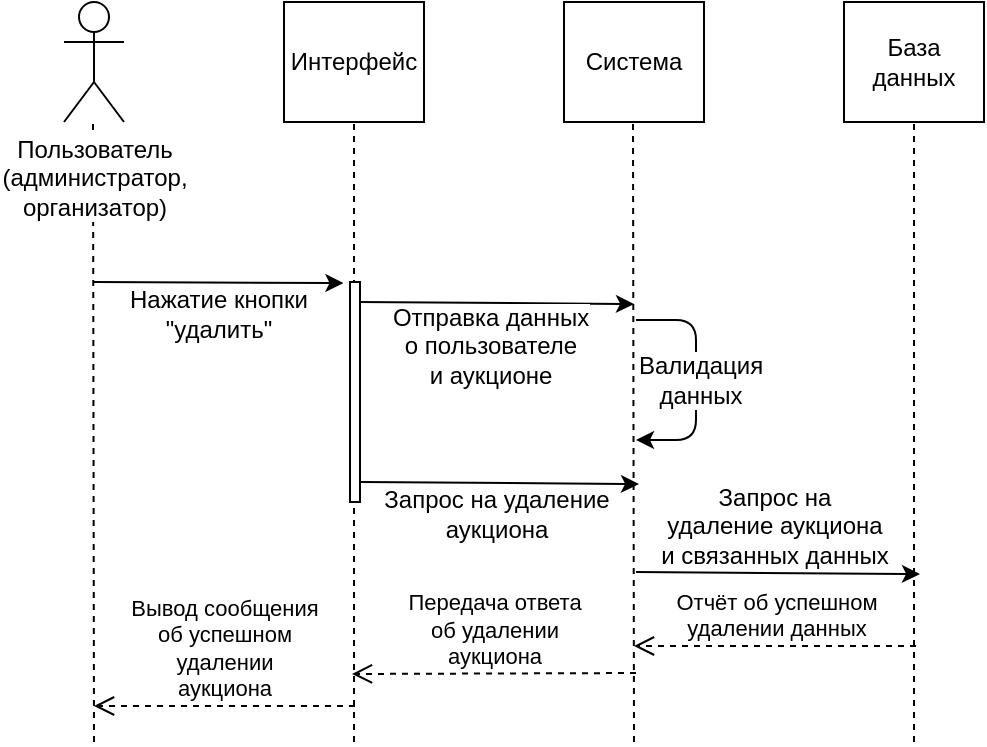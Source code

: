 <mxfile version="10.7.5" type="github"><diagram id="LUxpOPbwW0CiuFs12BKs" name="Page-1"><mxGraphModel dx="1895" dy="694" grid="1" gridSize="10" guides="1" tooltips="1" connect="1" arrows="1" fold="1" page="1" pageScale="1" pageWidth="827" pageHeight="1169" math="0" shadow="0"><root><mxCell id="0"/><mxCell id="1" parent="0"/><mxCell id="4i53c7J0uT7Ye4fK0n5R-1" value="Интерфейс" style="rounded=0;whiteSpace=wrap;html=1;" parent="1" vertex="1"><mxGeometry x="230" y="200" width="70" height="60" as="geometry"/></mxCell><mxCell id="4i53c7J0uT7Ye4fK0n5R-2" value="Система" style="rounded=0;whiteSpace=wrap;html=1;" parent="1" vertex="1"><mxGeometry x="370" y="200" width="70" height="60" as="geometry"/></mxCell><mxCell id="4i53c7J0uT7Ye4fK0n5R-3" value="База данных" style="rounded=0;whiteSpace=wrap;html=1;" parent="1" vertex="1"><mxGeometry x="510" y="200" width="70" height="60" as="geometry"/></mxCell><mxCell id="4i53c7J0uT7Ye4fK0n5R-4" value="" style="endArrow=none;dashed=1;html=1;entryX=0.5;entryY=1;entryDx=0;entryDy=0;" parent="1" target="4i53c7J0uT7Ye4fK0n5R-3" edge="1"><mxGeometry width="50" height="50" relative="1" as="geometry"><mxPoint x="545" y="570" as="sourcePoint"/><mxPoint x="150" y="300" as="targetPoint"/></mxGeometry></mxCell><mxCell id="4i53c7J0uT7Ye4fK0n5R-5" value="" style="endArrow=none;dashed=1;html=1;entryX=0.5;entryY=1;entryDx=0;entryDy=0;" parent="1" edge="1"><mxGeometry width="50" height="50" relative="1" as="geometry"><mxPoint x="405" y="570" as="sourcePoint"/><mxPoint x="404.5" y="260.0" as="targetPoint"/></mxGeometry></mxCell><mxCell id="4i53c7J0uT7Ye4fK0n5R-6" value="" style="endArrow=none;dashed=1;html=1;entryX=0.5;entryY=1;entryDx=0;entryDy=0;" parent="1" edge="1"><mxGeometry width="50" height="50" relative="1" as="geometry"><mxPoint x="265" y="570" as="sourcePoint"/><mxPoint x="265" y="260.0" as="targetPoint"/></mxGeometry></mxCell><mxCell id="4i53c7J0uT7Ye4fK0n5R-7" value="" style="endArrow=none;dashed=1;html=1;entryX=0.5;entryY=1;entryDx=0;entryDy=0;" parent="1" edge="1"><mxGeometry width="50" height="50" relative="1" as="geometry"><mxPoint x="135" y="570" as="sourcePoint"/><mxPoint x="134.5" y="260.0" as="targetPoint"/></mxGeometry></mxCell><mxCell id="4i53c7J0uT7Ye4fK0n5R-8" value="Пользователь&lt;br&gt;(администратор,&lt;br&gt;организатор)&lt;br&gt;" style="shape=umlActor;verticalLabelPosition=bottom;labelBackgroundColor=#ffffff;verticalAlign=top;html=1;outlineConnect=0;" parent="1" vertex="1"><mxGeometry x="120" y="200" width="30" height="60" as="geometry"/></mxCell><mxCell id="4i53c7J0uT7Ye4fK0n5R-11" value="" style="endArrow=classic;html=1;entryX=-0.657;entryY=0.005;entryDx=0;entryDy=0;entryPerimeter=0;" parent="1" edge="1" target="4i53c7J0uT7Ye4fK0n5R-27"><mxGeometry width="50" height="50" relative="1" as="geometry"><mxPoint x="135" y="340" as="sourcePoint"/><mxPoint x="266" y="342" as="targetPoint"/></mxGeometry></mxCell><mxCell id="4i53c7J0uT7Ye4fK0n5R-12" value="Нажатие кнопки&lt;br&gt;&quot;удалить&quot;&lt;br&gt;" style="text;html=1;resizable=0;points=[];align=center;verticalAlign=middle;labelBackgroundColor=#ffffff;" parent="4i53c7J0uT7Ye4fK0n5R-11" vertex="1" connectable="0"><mxGeometry x="0.23" relative="1" as="geometry"><mxPoint x="-14.5" y="15" as="offset"/></mxGeometry></mxCell><mxCell id="4i53c7J0uT7Ye4fK0n5R-13" value="" style="endArrow=classic;html=1;" parent="1" edge="1"><mxGeometry width="50" height="50" relative="1" as="geometry"><mxPoint x="406" y="485" as="sourcePoint"/><mxPoint x="548" y="486" as="targetPoint"/></mxGeometry></mxCell><mxCell id="4i53c7J0uT7Ye4fK0n5R-14" value="Запрос на&lt;br&gt;удаление аукциона&lt;br&gt;и связанных данных&lt;br&gt;" style="text;html=1;resizable=0;points=[];align=center;verticalAlign=middle;labelBackgroundColor=#ffffff;" parent="4i53c7J0uT7Ye4fK0n5R-13" vertex="1" connectable="0"><mxGeometry x="0.279" relative="1" as="geometry"><mxPoint x="-22" y="-23.5" as="offset"/></mxGeometry></mxCell><mxCell id="4i53c7J0uT7Ye4fK0n5R-21" value="" style="endArrow=classic;html=1;" parent="1" edge="1"><mxGeometry width="50" height="50" relative="1" as="geometry"><mxPoint x="268.5" y="440" as="sourcePoint"/><mxPoint x="407.5" y="441" as="targetPoint"/></mxGeometry></mxCell><mxCell id="4i53c7J0uT7Ye4fK0n5R-22" value="Запрос на удаление&lt;br&gt;аукциона&lt;br&gt;" style="text;html=1;resizable=0;points=[];align=center;verticalAlign=middle;labelBackgroundColor=#ffffff;" parent="4i53c7J0uT7Ye4fK0n5R-21" vertex="1" connectable="0"><mxGeometry x="-0.143" y="-1" relative="1" as="geometry"><mxPoint x="7.5" y="14.5" as="offset"/></mxGeometry></mxCell><mxCell id="4i53c7J0uT7Ye4fK0n5R-23" value="" style="endArrow=classic;html=1;" parent="1" edge="1"><mxGeometry width="50" height="50" relative="1" as="geometry"><mxPoint x="266" y="350" as="sourcePoint"/><mxPoint x="405" y="351" as="targetPoint"/></mxGeometry></mxCell><mxCell id="4i53c7J0uT7Ye4fK0n5R-24" value="Отправка данных&lt;br&gt;о пользователе&lt;br&gt;и аукционе&lt;br&gt;" style="text;html=1;resizable=0;points=[];align=center;verticalAlign=middle;labelBackgroundColor=#ffffff;" parent="4i53c7J0uT7Ye4fK0n5R-23" vertex="1" connectable="0"><mxGeometry x="-0.143" y="-1" relative="1" as="geometry"><mxPoint x="7.5" y="20.5" as="offset"/></mxGeometry></mxCell><mxCell id="4i53c7J0uT7Ye4fK0n5R-25" value="" style="endArrow=classic;html=1;" parent="1" edge="1"><mxGeometry width="50" height="50" relative="1" as="geometry"><mxPoint x="406" y="359" as="sourcePoint"/><mxPoint x="406" y="419" as="targetPoint"/><Array as="points"><mxPoint x="436" y="359"/><mxPoint x="436" y="419"/></Array></mxGeometry></mxCell><mxCell id="4i53c7J0uT7Ye4fK0n5R-26" value="Валидация&lt;br&gt;данных&lt;br&gt;" style="text;html=1;resizable=0;points=[];align=center;verticalAlign=middle;labelBackgroundColor=#ffffff;" parent="4i53c7J0uT7Ye4fK0n5R-25" vertex="1" connectable="0"><mxGeometry x="0.079" relative="1" as="geometry"><mxPoint x="2" y="-5" as="offset"/></mxGeometry></mxCell><mxCell id="4i53c7J0uT7Ye4fK0n5R-27" value="" style="rounded=0;whiteSpace=wrap;html=1;" parent="1" vertex="1"><mxGeometry x="263" y="340" width="5" height="110" as="geometry"/></mxCell><mxCell id="iIyQQTKN07iPsYLnyq5--1" value="&lt;span&gt;Отчёт об успешном&lt;/span&gt;&lt;br&gt;&lt;span&gt;удалении данных&lt;/span&gt;" style="html=1;verticalAlign=bottom;endArrow=open;dashed=1;endSize=8;" edge="1" parent="1"><mxGeometry relative="1" as="geometry"><mxPoint x="546" y="522" as="sourcePoint"/><mxPoint x="405" y="522" as="targetPoint"/></mxGeometry></mxCell><mxCell id="iIyQQTKN07iPsYLnyq5--2" value="&lt;span&gt;Передача ответа&lt;/span&gt;&lt;br&gt;&lt;span&gt;об удалении&lt;/span&gt;&lt;br&gt;&lt;span&gt;аукциона&lt;/span&gt;" style="html=1;verticalAlign=bottom;endArrow=open;dashed=1;endSize=8;" edge="1" parent="1"><mxGeometry relative="1" as="geometry"><mxPoint x="406" y="535.5" as="sourcePoint"/><mxPoint x="264" y="536" as="targetPoint"/></mxGeometry></mxCell><mxCell id="iIyQQTKN07iPsYLnyq5--3" value="&lt;span&gt;Вывод сообщения&lt;/span&gt;&lt;br&gt;&lt;span&gt;об успешном&lt;/span&gt;&lt;br&gt;&lt;span&gt;удалении&lt;/span&gt;&lt;br&gt;&lt;span&gt;аукциона&lt;/span&gt;" style="html=1;verticalAlign=bottom;endArrow=open;dashed=1;endSize=8;" edge="1" parent="1"><mxGeometry relative="1" as="geometry"><mxPoint x="265.5" y="552" as="sourcePoint"/><mxPoint x="135" y="552" as="targetPoint"/></mxGeometry></mxCell></root></mxGraphModel></diagram></mxfile>